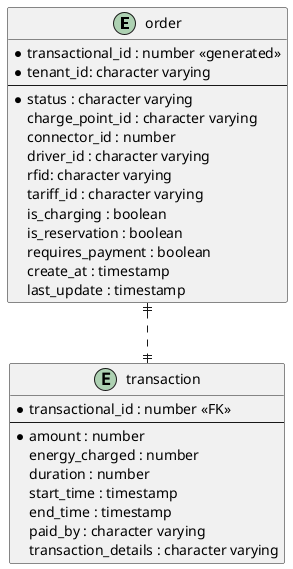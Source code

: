 @startuml
' hide the spot
' hide circle

' avoid problems with angled crows feet
skinparam linetype ortho


entity "order" as order {
    *transactional_id : number <<generated>>
    *tenant_id: character varying
    --
    *status : character varying
    charge_point_id : character varying
    connector_id : number
    driver_id : character varying
    rfid: character varying
    tariff_id : character varying
    is_charging : boolean
    is_reservation : boolean
    requires_payment : boolean
    create_at : timestamp
    last_update : timestamp
}

entity "transaction" as transaction {
    *transactional_id : number <<FK>>
    --
    *amount : number
    energy_charged : number
    duration : number
    start_time : timestamp
    end_time : timestamp
    paid_by : character varying
    transaction_details : character varying
}


order ||..|| transaction

@enduml